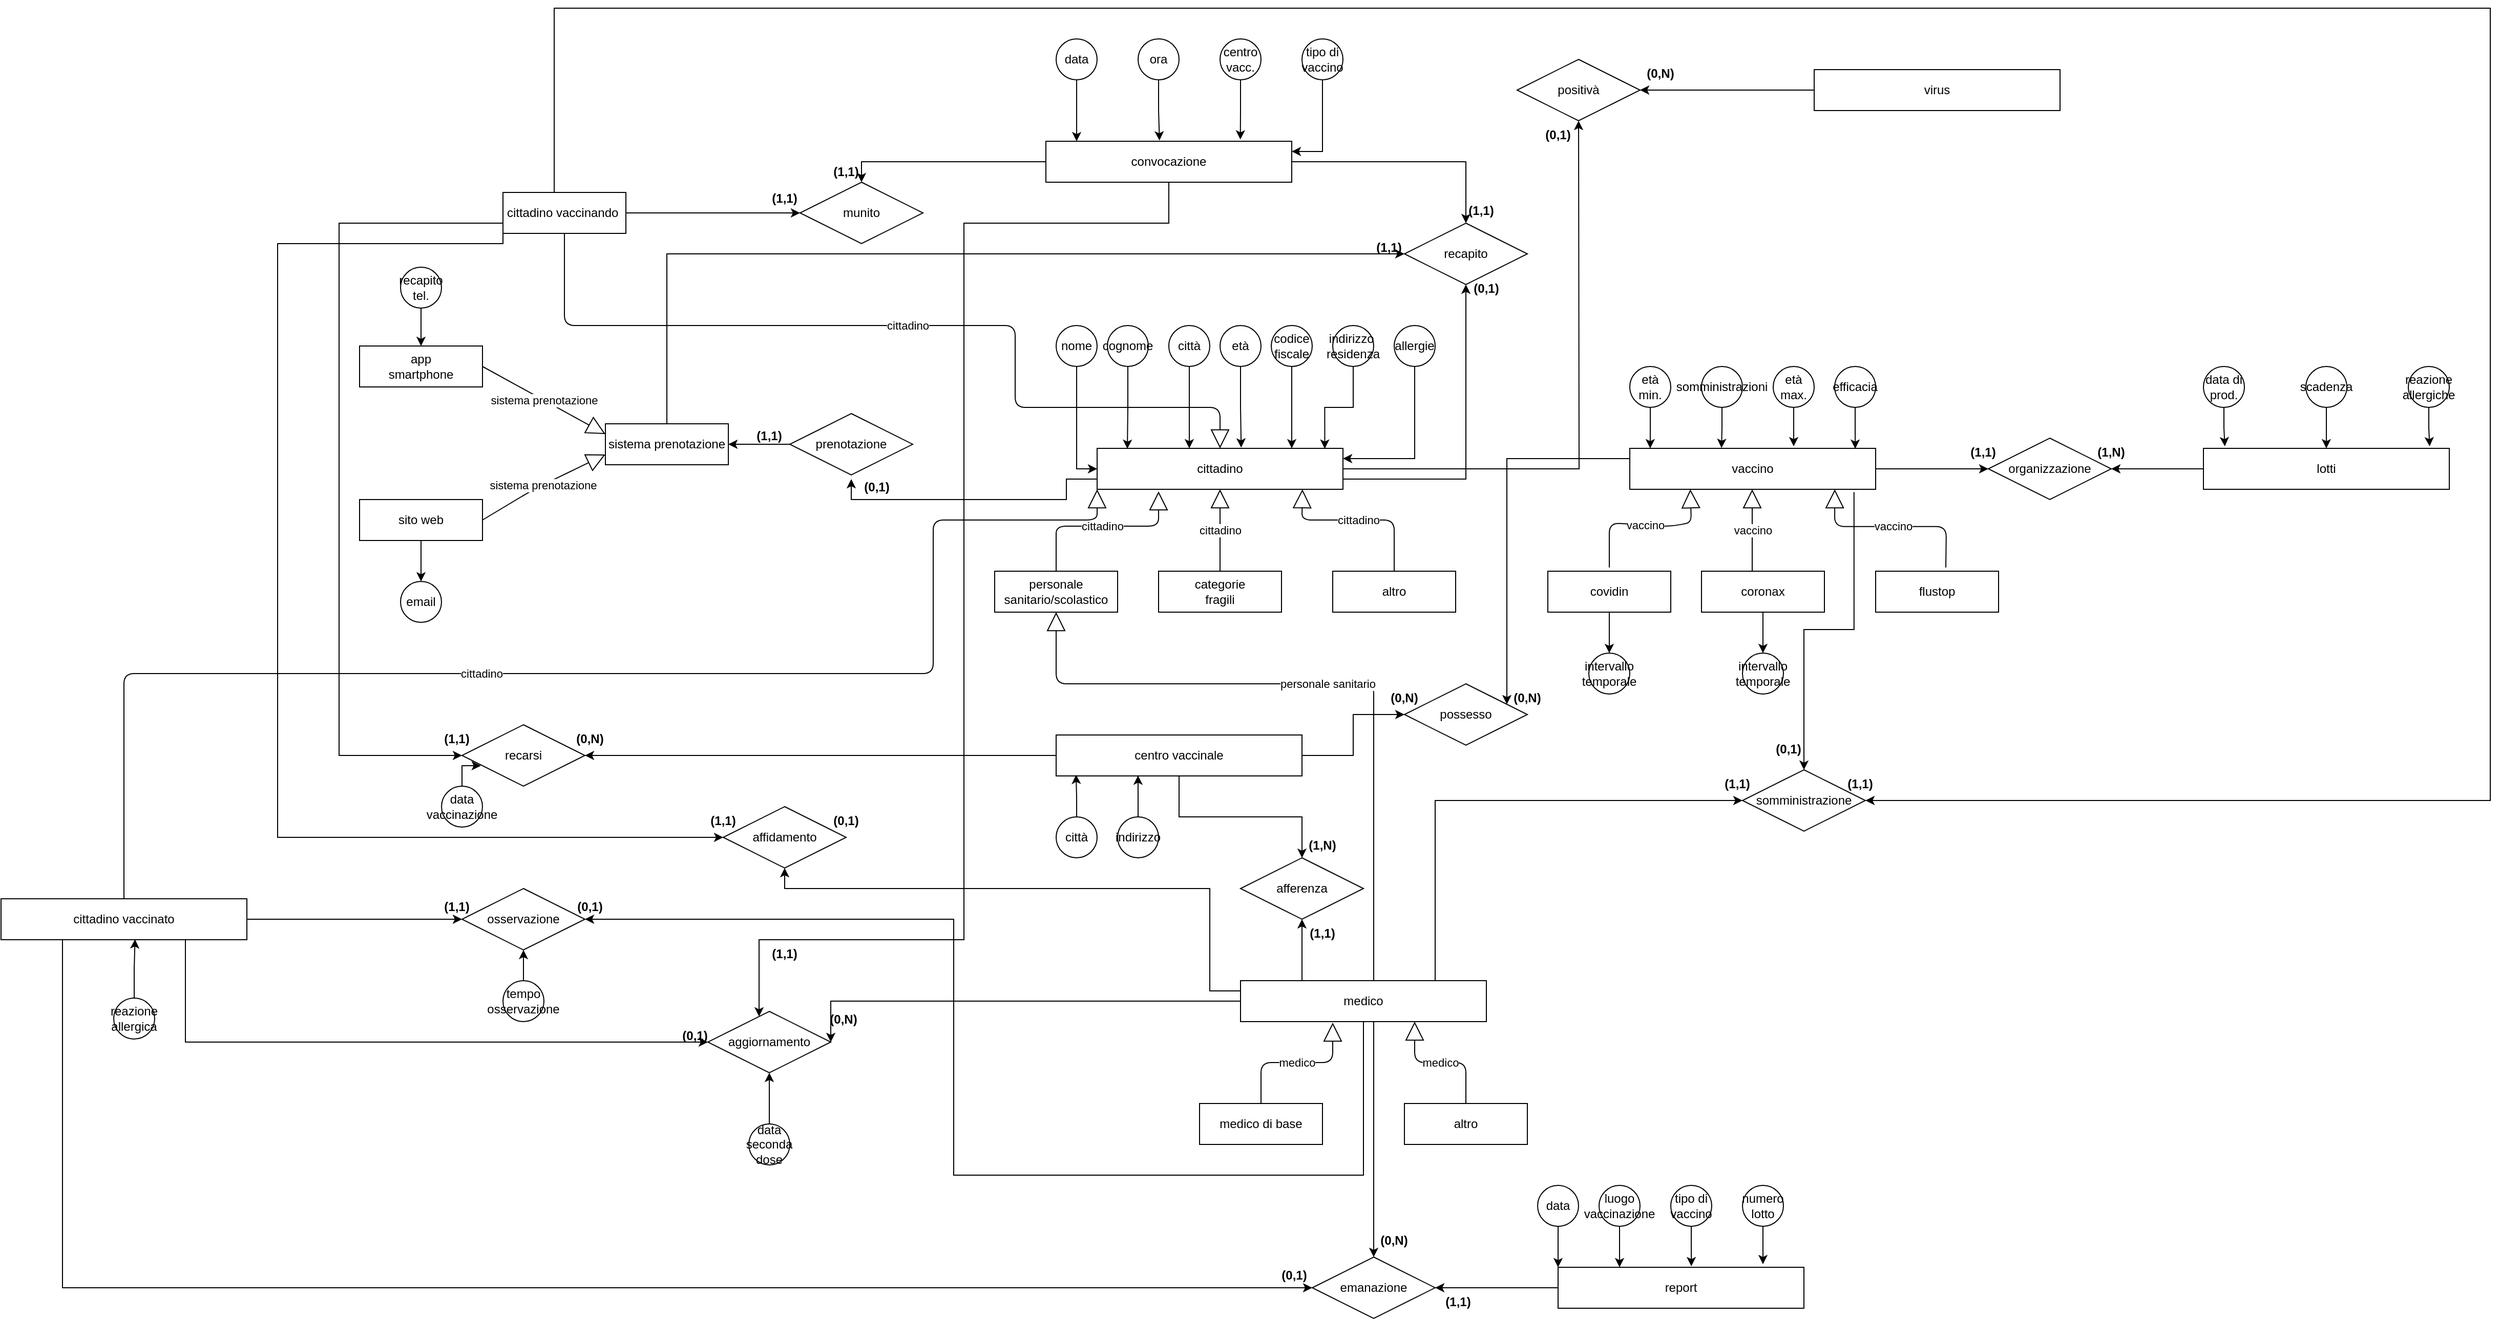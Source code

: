 <mxfile version="14.6.13" type="device"><diagram id="R2lEEEUBdFMjLlhIrx00" name="Page-1"><mxGraphModel dx="3108" dy="1747" grid="1" gridSize="10" guides="1" tooltips="1" connect="1" arrows="1" fold="1" page="1" pageScale="1" pageWidth="850" pageHeight="1100" math="0" shadow="0" extFonts="Permanent Marker^https://fonts.googleapis.com/css?family=Permanent+Marker"><root><mxCell id="0"/><mxCell id="1" parent="0"/><mxCell id="M7mJ-Y6xl4wx2wZonbCR-170" style="edgeStyle=orthogonalEdgeStyle;rounded=0;orthogonalLoop=1;jettySize=auto;html=1;align=center;" parent="1" source="M7mJ-Y6xl4wx2wZonbCR-2" edge="1"><mxGeometry relative="1" as="geometry"><mxPoint x="-80" y="150" as="targetPoint"/><Array as="points"><mxPoint x="130" y="150"/><mxPoint x="130" y="170"/><mxPoint x="-80" y="170"/></Array></mxGeometry></mxCell><mxCell id="bSPuXpcvFD6FATroiEFk-9" style="edgeStyle=orthogonalEdgeStyle;rounded=0;orthogonalLoop=1;jettySize=auto;html=1;exitX=1;exitY=0.5;exitDx=0;exitDy=0;" parent="1" source="M7mJ-Y6xl4wx2wZonbCR-2" edge="1"><mxGeometry relative="1" as="geometry"><mxPoint x="630" y="-200" as="targetPoint"/></mxGeometry></mxCell><mxCell id="M7mJ-Y6xl4wx2wZonbCR-2" value="cittadino" style="whiteSpace=wrap;html=1;align=center;" parent="1" vertex="1"><mxGeometry x="160" y="120" width="240" height="40" as="geometry"/></mxCell><mxCell id="M7mJ-Y6xl4wx2wZonbCR-158" style="edgeStyle=orthogonalEdgeStyle;rounded=0;orthogonalLoop=1;jettySize=auto;html=1;entryX=0.586;entryY=-0.019;entryDx=0;entryDy=0;entryPerimeter=0;align=center;" parent="1" source="M7mJ-Y6xl4wx2wZonbCR-3" target="M7mJ-Y6xl4wx2wZonbCR-2" edge="1"><mxGeometry relative="1" as="geometry"/></mxCell><mxCell id="M7mJ-Y6xl4wx2wZonbCR-3" value="età" style="ellipse;whiteSpace=wrap;html=1;align=center;" parent="1" vertex="1"><mxGeometry x="280" width="40" height="40" as="geometry"/></mxCell><mxCell id="M7mJ-Y6xl4wx2wZonbCR-159" style="edgeStyle=orthogonalEdgeStyle;rounded=0;orthogonalLoop=1;jettySize=auto;html=1;entryX=0.375;entryY=0;entryDx=0;entryDy=0;entryPerimeter=0;align=center;" parent="1" source="M7mJ-Y6xl4wx2wZonbCR-4" target="M7mJ-Y6xl4wx2wZonbCR-2" edge="1"><mxGeometry relative="1" as="geometry"/></mxCell><mxCell id="M7mJ-Y6xl4wx2wZonbCR-4" value="città" style="ellipse;whiteSpace=wrap;html=1;align=center;" parent="1" vertex="1"><mxGeometry x="230" width="40" height="40" as="geometry"/></mxCell><mxCell id="M7mJ-Y6xl4wx2wZonbCR-10" style="edgeStyle=orthogonalEdgeStyle;rounded=0;orthogonalLoop=1;jettySize=auto;html=1;entryX=0;entryY=0.5;entryDx=0;entryDy=0;" parent="1" source="M7mJ-Y6xl4wx2wZonbCR-5" target="M7mJ-Y6xl4wx2wZonbCR-2" edge="1"><mxGeometry relative="1" as="geometry"/></mxCell><mxCell id="M7mJ-Y6xl4wx2wZonbCR-5" value="nome" style="ellipse;whiteSpace=wrap;html=1;align=center;" parent="1" vertex="1"><mxGeometry x="120" width="40" height="40" as="geometry"/></mxCell><mxCell id="M7mJ-Y6xl4wx2wZonbCR-18" style="edgeStyle=orthogonalEdgeStyle;rounded=0;orthogonalLoop=1;jettySize=auto;html=1;entryX=0.123;entryY=0.01;entryDx=0;entryDy=0;entryPerimeter=0;" parent="1" source="M7mJ-Y6xl4wx2wZonbCR-6" target="M7mJ-Y6xl4wx2wZonbCR-2" edge="1"><mxGeometry relative="1" as="geometry"/></mxCell><mxCell id="M7mJ-Y6xl4wx2wZonbCR-6" value="cognome" style="ellipse;whiteSpace=wrap;html=1;align=center;" parent="1" vertex="1"><mxGeometry x="170" width="40" height="40" as="geometry"/></mxCell><mxCell id="M7mJ-Y6xl4wx2wZonbCR-15" style="edgeStyle=orthogonalEdgeStyle;rounded=0;orthogonalLoop=1;jettySize=auto;html=1;" parent="1" source="M7mJ-Y6xl4wx2wZonbCR-8" edge="1"><mxGeometry relative="1" as="geometry"><mxPoint x="350" y="120" as="targetPoint"/></mxGeometry></mxCell><mxCell id="M7mJ-Y6xl4wx2wZonbCR-8" value="codice fiscale" style="ellipse;whiteSpace=wrap;html=1;align=center;" parent="1" vertex="1"><mxGeometry x="330" width="40" height="40" as="geometry"/></mxCell><mxCell id="M7mJ-Y6xl4wx2wZonbCR-157" style="edgeStyle=orthogonalEdgeStyle;rounded=0;orthogonalLoop=1;jettySize=auto;html=1;entryX=0.926;entryY=0.009;entryDx=0;entryDy=0;entryPerimeter=0;align=center;" parent="1" source="M7mJ-Y6xl4wx2wZonbCR-9" target="M7mJ-Y6xl4wx2wZonbCR-2" edge="1"><mxGeometry relative="1" as="geometry"/></mxCell><mxCell id="M7mJ-Y6xl4wx2wZonbCR-9" value="indirizzo&amp;nbsp;&lt;br&gt;residenza" style="ellipse;whiteSpace=wrap;html=1;align=center;" parent="1" vertex="1"><mxGeometry x="390" width="40" height="40" as="geometry"/></mxCell><mxCell id="M7mJ-Y6xl4wx2wZonbCR-19" value="cittadino" style="endArrow=block;endSize=16;endFill=0;html=1;exitX=0.5;exitY=1;exitDx=0;exitDy=0;entryX=0.5;entryY=1;entryDx=0;entryDy=0;" parent="1" target="M7mJ-Y6xl4wx2wZonbCR-2" edge="1"><mxGeometry width="160" relative="1" as="geometry"><mxPoint x="280" y="240" as="sourcePoint"/><mxPoint x="280" y="170" as="targetPoint"/></mxGeometry></mxCell><mxCell id="M7mJ-Y6xl4wx2wZonbCR-22" value="categorie&lt;br&gt;fragili" style="whiteSpace=wrap;html=1;align=center;" parent="1" vertex="1"><mxGeometry x="220" y="240" width="120" height="40" as="geometry"/></mxCell><mxCell id="M7mJ-Y6xl4wx2wZonbCR-23" value="personale sanitario/scolastico" style="whiteSpace=wrap;html=1;align=center;" parent="1" vertex="1"><mxGeometry x="60" y="240" width="120" height="40" as="geometry"/></mxCell><mxCell id="M7mJ-Y6xl4wx2wZonbCR-28" value="cittadino" style="endArrow=block;endSize=16;endFill=0;html=1;align=center;exitX=0.5;exitY=0;exitDx=0;exitDy=0;" parent="1" source="M7mJ-Y6xl4wx2wZonbCR-23" edge="1"><mxGeometry width="160" relative="1" as="geometry"><mxPoint x="140" y="240" as="sourcePoint"/><mxPoint x="220" y="162" as="targetPoint"/><Array as="points"><mxPoint x="120" y="220"/><mxPoint x="120" y="196"/><mxPoint x="220" y="196"/></Array></mxGeometry></mxCell><mxCell id="M7mJ-Y6xl4wx2wZonbCR-39" style="edgeStyle=orthogonalEdgeStyle;rounded=0;orthogonalLoop=1;jettySize=auto;html=1;entryX=0;entryY=0.5;entryDx=0;entryDy=0;align=center;" parent="1" source="M7mJ-Y6xl4wx2wZonbCR-30" target="M7mJ-Y6xl4wx2wZonbCR-37" edge="1"><mxGeometry relative="1" as="geometry"/></mxCell><mxCell id="M7mJ-Y6xl4wx2wZonbCR-30" value="vaccino" style="whiteSpace=wrap;html=1;align=center;" parent="1" vertex="1"><mxGeometry x="680" y="120" width="240" height="40" as="geometry"/></mxCell><mxCell id="M7mJ-Y6xl4wx2wZonbCR-34" style="edgeStyle=orthogonalEdgeStyle;rounded=0;orthogonalLoop=1;jettySize=auto;html=1;entryX=0.083;entryY=0;entryDx=0;entryDy=0;entryPerimeter=0;align=center;" parent="1" source="M7mJ-Y6xl4wx2wZonbCR-31" target="M7mJ-Y6xl4wx2wZonbCR-30" edge="1"><mxGeometry relative="1" as="geometry"/></mxCell><mxCell id="M7mJ-Y6xl4wx2wZonbCR-31" value="età min." style="ellipse;whiteSpace=wrap;html=1;align=center;" parent="1" vertex="1"><mxGeometry x="680" y="40" width="40" height="40" as="geometry"/></mxCell><mxCell id="M7mJ-Y6xl4wx2wZonbCR-36" style="edgeStyle=orthogonalEdgeStyle;rounded=0;orthogonalLoop=1;jettySize=auto;html=1;entryX=0.917;entryY=0.01;entryDx=0;entryDy=0;entryPerimeter=0;align=center;" parent="1" source="M7mJ-Y6xl4wx2wZonbCR-32" target="M7mJ-Y6xl4wx2wZonbCR-30" edge="1"><mxGeometry relative="1" as="geometry"/></mxCell><mxCell id="M7mJ-Y6xl4wx2wZonbCR-32" value="efficacia" style="ellipse;whiteSpace=wrap;html=1;align=center;" parent="1" vertex="1"><mxGeometry x="880" y="40" width="40" height="40" as="geometry"/></mxCell><mxCell id="M7mJ-Y6xl4wx2wZonbCR-35" style="edgeStyle=orthogonalEdgeStyle;rounded=0;orthogonalLoop=1;jettySize=auto;html=1;align=center;" parent="1" source="M7mJ-Y6xl4wx2wZonbCR-33" edge="1"><mxGeometry relative="1" as="geometry"><mxPoint x="840" y="118" as="targetPoint"/></mxGeometry></mxCell><mxCell id="M7mJ-Y6xl4wx2wZonbCR-33" value="età max." style="ellipse;whiteSpace=wrap;html=1;align=center;" parent="1" vertex="1"><mxGeometry x="820" y="40" width="40" height="40" as="geometry"/></mxCell><mxCell id="M7mJ-Y6xl4wx2wZonbCR-40" style="edgeStyle=orthogonalEdgeStyle;rounded=0;orthogonalLoop=1;jettySize=auto;html=1;align=center;exitX=0;exitY=0.5;exitDx=0;exitDy=0;" parent="1" source="M7mJ-Y6xl4wx2wZonbCR-38" target="M7mJ-Y6xl4wx2wZonbCR-37" edge="1"><mxGeometry relative="1" as="geometry"/></mxCell><mxCell id="M7mJ-Y6xl4wx2wZonbCR-37" value="organizzazione" style="shape=rhombus;perimeter=rhombusPerimeter;whiteSpace=wrap;html=1;align=center;" parent="1" vertex="1"><mxGeometry x="1030" y="110" width="120" height="60" as="geometry"/></mxCell><mxCell id="M7mJ-Y6xl4wx2wZonbCR-38" value="lotti" style="whiteSpace=wrap;html=1;align=center;" parent="1" vertex="1"><mxGeometry x="1240" y="120" width="240" height="40" as="geometry"/></mxCell><mxCell id="M7mJ-Y6xl4wx2wZonbCR-47" style="edgeStyle=orthogonalEdgeStyle;rounded=0;orthogonalLoop=1;jettySize=auto;html=1;entryX=0.92;entryY=-0.05;entryDx=0;entryDy=0;entryPerimeter=0;align=center;" parent="1" source="M7mJ-Y6xl4wx2wZonbCR-42" target="M7mJ-Y6xl4wx2wZonbCR-38" edge="1"><mxGeometry relative="1" as="geometry"/></mxCell><mxCell id="M7mJ-Y6xl4wx2wZonbCR-42" value="reazione&lt;br&gt;allergiche" style="ellipse;whiteSpace=wrap;html=1;align=center;" parent="1" vertex="1"><mxGeometry x="1440" y="40" width="40" height="40" as="geometry"/></mxCell><mxCell id="M7mJ-Y6xl4wx2wZonbCR-46" style="edgeStyle=orthogonalEdgeStyle;rounded=0;orthogonalLoop=1;jettySize=auto;html=1;entryX=0.5;entryY=0;entryDx=0;entryDy=0;align=center;" parent="1" source="M7mJ-Y6xl4wx2wZonbCR-43" target="M7mJ-Y6xl4wx2wZonbCR-38" edge="1"><mxGeometry relative="1" as="geometry"/></mxCell><mxCell id="M7mJ-Y6xl4wx2wZonbCR-43" value="scadenza" style="ellipse;whiteSpace=wrap;html=1;align=center;" parent="1" vertex="1"><mxGeometry x="1340" y="40" width="40" height="40" as="geometry"/></mxCell><mxCell id="M7mJ-Y6xl4wx2wZonbCR-45" style="edgeStyle=orthogonalEdgeStyle;rounded=0;orthogonalLoop=1;jettySize=auto;html=1;entryX=0.087;entryY=-0.05;entryDx=0;entryDy=0;entryPerimeter=0;align=center;" parent="1" source="M7mJ-Y6xl4wx2wZonbCR-44" target="M7mJ-Y6xl4wx2wZonbCR-38" edge="1"><mxGeometry relative="1" as="geometry"/></mxCell><mxCell id="M7mJ-Y6xl4wx2wZonbCR-44" value="data di prod." style="ellipse;whiteSpace=wrap;html=1;align=center;" parent="1" vertex="1"><mxGeometry x="1240" y="40" width="40" height="40" as="geometry"/></mxCell><mxCell id="M7mJ-Y6xl4wx2wZonbCR-48" value="(1,1)" style="text;align=center;fontStyle=1;verticalAlign=middle;spacingLeft=3;spacingRight=3;strokeColor=none;rotatable=0;points=[[0,0.5],[1,0.5]];portConstraint=eastwest;" parent="1" vertex="1"><mxGeometry x="1010" y="110" width="30" height="26" as="geometry"/></mxCell><mxCell id="M7mJ-Y6xl4wx2wZonbCR-50" style="edgeStyle=orthogonalEdgeStyle;rounded=0;orthogonalLoop=1;jettySize=auto;html=1;entryX=0.373;entryY=-0.01;entryDx=0;entryDy=0;entryPerimeter=0;align=center;" parent="1" source="M7mJ-Y6xl4wx2wZonbCR-49" target="M7mJ-Y6xl4wx2wZonbCR-30" edge="1"><mxGeometry relative="1" as="geometry"/></mxCell><mxCell id="M7mJ-Y6xl4wx2wZonbCR-49" value="somministrazioni" style="ellipse;whiteSpace=wrap;html=1;align=center;" parent="1" vertex="1"><mxGeometry x="750" y="40" width="40" height="40" as="geometry"/></mxCell><object label="vaccino" id="M7mJ-Y6xl4wx2wZonbCR-52"><mxCell style="endArrow=block;endSize=16;endFill=0;html=1;align=center;exitX=0.163;exitY=1.09;exitDx=0;exitDy=0;exitPerimeter=0;strokeColor=#000000;fillColor=#000000;" parent="1" edge="1"><mxGeometry width="160" relative="1" as="geometry"><mxPoint x="660" y="236.4" as="sourcePoint"/><mxPoint x="739.12" y="160.0" as="targetPoint"/><Array as="points"><mxPoint x="660" y="192.8"/><mxPoint x="720" y="196.4"/><mxPoint x="740" y="192.4"/></Array></mxGeometry></mxCell></object><mxCell id="M7mJ-Y6xl4wx2wZonbCR-53" value="vaccino" style="endArrow=block;endSize=16;endFill=0;html=1;exitX=0.5;exitY=1;exitDx=0;exitDy=0;" parent="1" edge="1"><mxGeometry width="160" relative="1" as="geometry"><mxPoint x="799.5" y="240" as="sourcePoint"/><mxPoint x="799.5" y="160" as="targetPoint"/></mxGeometry></mxCell><mxCell id="M7mJ-Y6xl4wx2wZonbCR-54" value="vaccino" style="endArrow=block;endSize=16;endFill=0;html=1;exitX=0.713;exitY=1.09;exitDx=0;exitDy=0;exitPerimeter=0;" parent="1" edge="1"><mxGeometry width="160" relative="1" as="geometry"><mxPoint x="988.5" y="236.4" as="sourcePoint"/><mxPoint x="880.12" y="160.0" as="targetPoint"/><Array as="points"><mxPoint x="989" y="196.4"/><mxPoint x="880" y="196.4"/></Array></mxGeometry></mxCell><mxCell id="M7mJ-Y6xl4wx2wZonbCR-57" value="flustop" style="whiteSpace=wrap;html=1;align=center;" parent="1" vertex="1"><mxGeometry x="920" y="240" width="120" height="40" as="geometry"/></mxCell><mxCell id="M7mJ-Y6xl4wx2wZonbCR-61" style="edgeStyle=orthogonalEdgeStyle;rounded=0;orthogonalLoop=1;jettySize=auto;html=1;align=center;" parent="1" source="M7mJ-Y6xl4wx2wZonbCR-58" edge="1"><mxGeometry relative="1" as="geometry"><mxPoint x="810" y="320" as="targetPoint"/></mxGeometry></mxCell><mxCell id="M7mJ-Y6xl4wx2wZonbCR-58" value="coronax" style="whiteSpace=wrap;html=1;align=center;" parent="1" vertex="1"><mxGeometry x="750" y="240" width="120" height="40" as="geometry"/></mxCell><mxCell id="M7mJ-Y6xl4wx2wZonbCR-60" style="edgeStyle=orthogonalEdgeStyle;rounded=0;orthogonalLoop=1;jettySize=auto;html=1;align=center;" parent="1" source="M7mJ-Y6xl4wx2wZonbCR-59" edge="1"><mxGeometry relative="1" as="geometry"><mxPoint x="660" y="320" as="targetPoint"/></mxGeometry></mxCell><mxCell id="M7mJ-Y6xl4wx2wZonbCR-59" value="covidin" style="whiteSpace=wrap;html=1;align=center;" parent="1" vertex="1"><mxGeometry x="600" y="240" width="120" height="40" as="geometry"/></mxCell><mxCell id="M7mJ-Y6xl4wx2wZonbCR-63" value="intervallo temporale&lt;br&gt;" style="ellipse;whiteSpace=wrap;html=1;align=center;" parent="1" vertex="1"><mxGeometry x="640" y="320" width="40" height="40" as="geometry"/></mxCell><mxCell id="M7mJ-Y6xl4wx2wZonbCR-64" value="intervallo&lt;br&gt;temporale" style="ellipse;whiteSpace=wrap;html=1;align=center;" parent="1" vertex="1"><mxGeometry x="790" y="320" width="40" height="40" as="geometry"/></mxCell><mxCell id="M7mJ-Y6xl4wx2wZonbCR-100" style="edgeStyle=orthogonalEdgeStyle;rounded=0;orthogonalLoop=1;jettySize=auto;html=1;entryX=0.5;entryY=0;entryDx=0;entryDy=0;align=center;" parent="1" source="M7mJ-Y6xl4wx2wZonbCR-95" target="M7mJ-Y6xl4wx2wZonbCR-97" edge="1"><mxGeometry relative="1" as="geometry"/></mxCell><mxCell id="M7mJ-Y6xl4wx2wZonbCR-106" style="edgeStyle=orthogonalEdgeStyle;rounded=0;orthogonalLoop=1;jettySize=auto;html=1;entryX=0;entryY=0.5;entryDx=0;entryDy=0;align=center;" parent="1" source="M7mJ-Y6xl4wx2wZonbCR-95" target="M7mJ-Y6xl4wx2wZonbCR-105" edge="1"><mxGeometry relative="1" as="geometry"/></mxCell><mxCell id="M7mJ-Y6xl4wx2wZonbCR-148" style="edgeStyle=orthogonalEdgeStyle;rounded=0;orthogonalLoop=1;jettySize=auto;html=1;entryX=1;entryY=0.5;entryDx=0;entryDy=0;align=center;" parent="1" source="M7mJ-Y6xl4wx2wZonbCR-95" target="M7mJ-Y6xl4wx2wZonbCR-147" edge="1"><mxGeometry relative="1" as="geometry"/></mxCell><mxCell id="M7mJ-Y6xl4wx2wZonbCR-95" value="centro vaccinale" style="whiteSpace=wrap;html=1;align=center;" parent="1" vertex="1"><mxGeometry x="120" y="400" width="240" height="40" as="geometry"/></mxCell><mxCell id="M7mJ-Y6xl4wx2wZonbCR-97" value="afferenza" style="shape=rhombus;perimeter=rhombusPerimeter;whiteSpace=wrap;html=1;align=center;" parent="1" vertex="1"><mxGeometry x="300" y="520" width="120" height="60" as="geometry"/></mxCell><mxCell id="M7mJ-Y6xl4wx2wZonbCR-104" style="edgeStyle=orthogonalEdgeStyle;rounded=0;orthogonalLoop=1;jettySize=auto;html=1;entryX=0.5;entryY=1;entryDx=0;entryDy=0;align=center;" parent="1" source="M7mJ-Y6xl4wx2wZonbCR-102" target="M7mJ-Y6xl4wx2wZonbCR-97" edge="1"><mxGeometry relative="1" as="geometry"><Array as="points"><mxPoint x="360" y="630"/><mxPoint x="360" y="630"/></Array></mxGeometry></mxCell><mxCell id="M7mJ-Y6xl4wx2wZonbCR-190" style="edgeStyle=orthogonalEdgeStyle;rounded=0;orthogonalLoop=1;jettySize=auto;html=1;entryX=0;entryY=0.5;entryDx=0;entryDy=0;align=center;" parent="1" source="M7mJ-Y6xl4wx2wZonbCR-102" target="M7mJ-Y6xl4wx2wZonbCR-189" edge="1"><mxGeometry relative="1" as="geometry"><Array as="points"><mxPoint x="490" y="464"/></Array></mxGeometry></mxCell><mxCell id="M7mJ-Y6xl4wx2wZonbCR-198" style="edgeStyle=orthogonalEdgeStyle;rounded=0;orthogonalLoop=1;jettySize=auto;html=1;entryX=1;entryY=0.5;entryDx=0;entryDy=0;align=center;" parent="1" source="M7mJ-Y6xl4wx2wZonbCR-102" target="M7mJ-Y6xl4wx2wZonbCR-192" edge="1"><mxGeometry relative="1" as="geometry"><Array as="points"><mxPoint x="420" y="830"/><mxPoint x="20" y="830"/><mxPoint x="20" y="580"/></Array></mxGeometry></mxCell><mxCell id="M7mJ-Y6xl4wx2wZonbCR-200" style="edgeStyle=orthogonalEdgeStyle;rounded=0;orthogonalLoop=1;jettySize=auto;html=1;entryX=1;entryY=0.5;entryDx=0;entryDy=0;align=center;" parent="1" source="M7mJ-Y6xl4wx2wZonbCR-102" target="M7mJ-Y6xl4wx2wZonbCR-194" edge="1"><mxGeometry relative="1" as="geometry"><Array as="points"><mxPoint x="70" y="660"/><mxPoint x="70" y="660"/></Array></mxGeometry></mxCell><mxCell id="M7mJ-Y6xl4wx2wZonbCR-208" style="edgeStyle=orthogonalEdgeStyle;rounded=0;orthogonalLoop=1;jettySize=auto;html=1;entryX=0.5;entryY=0;entryDx=0;entryDy=0;align=center;" parent="1" source="M7mJ-Y6xl4wx2wZonbCR-102" target="M7mJ-Y6xl4wx2wZonbCR-195" edge="1"><mxGeometry relative="1" as="geometry"><Array as="points"><mxPoint x="430" y="900"/></Array></mxGeometry></mxCell><mxCell id="nNRtTqkSwt77qWnMhOGQ-52" style="edgeStyle=orthogonalEdgeStyle;rounded=0;orthogonalLoop=1;jettySize=auto;html=1;exitX=0;exitY=0.25;exitDx=0;exitDy=0;" parent="1" source="M7mJ-Y6xl4wx2wZonbCR-102" target="nNRtTqkSwt77qWnMhOGQ-51" edge="1"><mxGeometry relative="1" as="geometry"><Array as="points"><mxPoint x="270" y="650"/><mxPoint x="270" y="550"/><mxPoint x="-145" y="550"/></Array></mxGeometry></mxCell><mxCell id="M7mJ-Y6xl4wx2wZonbCR-102" value="medico" style="whiteSpace=wrap;html=1;align=center;" parent="1" vertex="1"><mxGeometry x="300" y="640" width="240" height="40" as="geometry"/></mxCell><mxCell id="M7mJ-Y6xl4wx2wZonbCR-107" style="edgeStyle=orthogonalEdgeStyle;rounded=0;orthogonalLoop=1;jettySize=auto;html=1;align=center;exitX=0;exitY=0.25;exitDx=0;exitDy=0;" parent="1" source="M7mJ-Y6xl4wx2wZonbCR-30" target="M7mJ-Y6xl4wx2wZonbCR-105" edge="1"><mxGeometry relative="1" as="geometry"><mxPoint x="608.8" y="130" as="sourcePoint"/><Array as="points"><mxPoint x="560" y="130"/></Array></mxGeometry></mxCell><mxCell id="M7mJ-Y6xl4wx2wZonbCR-105" value="possesso" style="shape=rhombus;perimeter=rhombusPerimeter;whiteSpace=wrap;html=1;align=center;" parent="1" vertex="1"><mxGeometry x="460" y="350" width="120" height="60" as="geometry"/></mxCell><mxCell id="M7mJ-Y6xl4wx2wZonbCR-110" value="(1,1)" style="text;align=center;fontStyle=1;verticalAlign=middle;spacingLeft=3;spacingRight=3;strokeColor=none;rotatable=0;points=[[0,0.5],[1,0.5]];portConstraint=eastwest;" parent="1" vertex="1"><mxGeometry x="-490" y="390" width="50" height="26" as="geometry"/></mxCell><mxCell id="M7mJ-Y6xl4wx2wZonbCR-111" value="(0,N)" style="text;align=center;fontStyle=1;verticalAlign=middle;spacingLeft=3;spacingRight=3;strokeColor=none;rotatable=0;points=[[0,0.5],[1,0.5]];portConstraint=eastwest;" parent="1" vertex="1"><mxGeometry x="-360" y="390" width="50" height="26" as="geometry"/></mxCell><mxCell id="M7mJ-Y6xl4wx2wZonbCR-113" value="(0,N)" style="text;align=center;fontStyle=1;verticalAlign=middle;spacingLeft=3;spacingRight=3;strokeColor=none;rotatable=0;points=[[0,0.5],[1,0.5]];portConstraint=eastwest;" parent="1" vertex="1"><mxGeometry x="425" y="880" width="50" height="26" as="geometry"/></mxCell><mxCell id="M7mJ-Y6xl4wx2wZonbCR-114" value="(0,N)" style="text;align=center;fontStyle=1;verticalAlign=middle;spacingLeft=3;spacingRight=3;strokeColor=none;rotatable=0;points=[[0,0.5],[1,0.5]];portConstraint=eastwest;" parent="1" vertex="1"><mxGeometry x="560" y="350" width="40" height="26" as="geometry"/></mxCell><mxCell id="M7mJ-Y6xl4wx2wZonbCR-115" value="(0,N)" style="text;align=center;fontStyle=1;verticalAlign=middle;spacingLeft=3;spacingRight=3;strokeColor=none;rotatable=0;points=[[0,0.5],[1,0.5]];portConstraint=eastwest;" parent="1" vertex="1"><mxGeometry x="440" y="350" width="40" height="26" as="geometry"/></mxCell><mxCell id="M7mJ-Y6xl4wx2wZonbCR-116" value="(1,1)" style="text;align=center;fontStyle=1;verticalAlign=middle;spacingLeft=3;spacingRight=3;strokeColor=none;rotatable=0;points=[[0,0.5],[1,0.5]];portConstraint=eastwest;" parent="1" vertex="1"><mxGeometry x="360" y="580" width="40" height="26" as="geometry"/></mxCell><mxCell id="M7mJ-Y6xl4wx2wZonbCR-117" value="(1,N)" style="text;align=center;fontStyle=1;verticalAlign=middle;spacingLeft=3;spacingRight=3;strokeColor=none;rotatable=0;points=[[0,0.5],[1,0.5]];portConstraint=eastwest;" parent="1" vertex="1"><mxGeometry x="360" y="494" width="40" height="26" as="geometry"/></mxCell><mxCell id="M7mJ-Y6xl4wx2wZonbCR-131" style="edgeStyle=orthogonalEdgeStyle;rounded=0;orthogonalLoop=1;jettySize=auto;html=1;entryX=0.5;entryY=0;entryDx=0;entryDy=0;align=center;" parent="1" source="M7mJ-Y6xl4wx2wZonbCR-121" target="M7mJ-Y6xl4wx2wZonbCR-129" edge="1"><mxGeometry relative="1" as="geometry"/></mxCell><mxCell id="M7mJ-Y6xl4wx2wZonbCR-121" value="sito web" style="whiteSpace=wrap;html=1;align=center;" parent="1" vertex="1"><mxGeometry x="-560" y="170" width="120" height="40" as="geometry"/></mxCell><mxCell id="M7mJ-Y6xl4wx2wZonbCR-122" value="app&lt;br&gt;smartphone" style="whiteSpace=wrap;html=1;align=center;" parent="1" vertex="1"><mxGeometry x="-560" y="20" width="120" height="40" as="geometry"/></mxCell><mxCell id="C1OjwDGi4JCY3vMo2hrc-6" style="edgeStyle=orthogonalEdgeStyle;rounded=0;orthogonalLoop=1;jettySize=auto;html=1;entryX=1;entryY=0.5;entryDx=0;entryDy=0;" edge="1" parent="1" source="M7mJ-Y6xl4wx2wZonbCR-123" target="C1OjwDGi4JCY3vMo2hrc-5"><mxGeometry relative="1" as="geometry"/></mxCell><mxCell id="M7mJ-Y6xl4wx2wZonbCR-123" value="prenotazione" style="shape=rhombus;perimeter=rhombusPerimeter;whiteSpace=wrap;html=1;align=center;" parent="1" vertex="1"><mxGeometry x="-140" y="86" width="120" height="60" as="geometry"/></mxCell><mxCell id="M7mJ-Y6xl4wx2wZonbCR-129" value="email" style="ellipse;whiteSpace=wrap;html=1;align=center;" parent="1" vertex="1"><mxGeometry x="-520" y="250" width="40" height="40" as="geometry"/></mxCell><mxCell id="C1OjwDGi4JCY3vMo2hrc-9" style="edgeStyle=orthogonalEdgeStyle;rounded=0;orthogonalLoop=1;jettySize=auto;html=1;entryX=0.5;entryY=0;entryDx=0;entryDy=0;" edge="1" parent="1" source="M7mJ-Y6xl4wx2wZonbCR-130" target="M7mJ-Y6xl4wx2wZonbCR-122"><mxGeometry relative="1" as="geometry"/></mxCell><mxCell id="M7mJ-Y6xl4wx2wZonbCR-130" value="recapito tel." style="ellipse;whiteSpace=wrap;html=1;align=center;" parent="1" vertex="1"><mxGeometry x="-520" y="-57" width="40" height="40" as="geometry"/></mxCell><mxCell id="M7mJ-Y6xl4wx2wZonbCR-144" style="edgeStyle=orthogonalEdgeStyle;rounded=0;orthogonalLoop=1;jettySize=auto;html=1;entryX=0;entryY=0.5;entryDx=0;entryDy=0;align=center;" parent="1" source="M7mJ-Y6xl4wx2wZonbCR-133" target="M7mJ-Y6xl4wx2wZonbCR-142" edge="1"><mxGeometry relative="1" as="geometry"/></mxCell><mxCell id="M7mJ-Y6xl4wx2wZonbCR-146" style="edgeStyle=orthogonalEdgeStyle;rounded=0;orthogonalLoop=1;jettySize=auto;html=1;align=center;entryX=0;entryY=0.5;entryDx=0;entryDy=0;" parent="1" source="M7mJ-Y6xl4wx2wZonbCR-133" target="M7mJ-Y6xl4wx2wZonbCR-147" edge="1"><mxGeometry relative="1" as="geometry"><mxPoint x="-550.0" y="420" as="targetPoint"/><Array as="points"><mxPoint x="-580" y="-100"/><mxPoint x="-580" y="420"/></Array></mxGeometry></mxCell><mxCell id="nNRtTqkSwt77qWnMhOGQ-53" style="edgeStyle=orthogonalEdgeStyle;rounded=0;orthogonalLoop=1;jettySize=auto;html=1;exitX=0;exitY=1;exitDx=0;exitDy=0;entryX=0;entryY=0.5;entryDx=0;entryDy=0;" parent="1" source="M7mJ-Y6xl4wx2wZonbCR-133" target="nNRtTqkSwt77qWnMhOGQ-51" edge="1"><mxGeometry relative="1" as="geometry"><Array as="points"><mxPoint x="-640" y="-80"/><mxPoint x="-640" y="500"/></Array></mxGeometry></mxCell><mxCell id="M7mJ-Y6xl4wx2wZonbCR-133" value="cittadino vaccinando&amp;nbsp;" style="whiteSpace=wrap;html=1;align=center;" parent="1" vertex="1"><mxGeometry x="-420" y="-130" width="120" height="40" as="geometry"/></mxCell><mxCell id="M7mJ-Y6xl4wx2wZonbCR-141" style="edgeStyle=orthogonalEdgeStyle;rounded=0;orthogonalLoop=1;jettySize=auto;html=1;entryX=0.5;entryY=0;entryDx=0;entryDy=0;align=center;" parent="1" source="M7mJ-Y6xl4wx2wZonbCR-136" target="M7mJ-Y6xl4wx2wZonbCR-137" edge="1"><mxGeometry relative="1" as="geometry"/></mxCell><mxCell id="M7mJ-Y6xl4wx2wZonbCR-143" style="edgeStyle=orthogonalEdgeStyle;rounded=0;orthogonalLoop=1;jettySize=auto;html=1;entryX=0.5;entryY=0;entryDx=0;entryDy=0;align=center;" parent="1" source="M7mJ-Y6xl4wx2wZonbCR-136" target="M7mJ-Y6xl4wx2wZonbCR-142" edge="1"><mxGeometry relative="1" as="geometry"/></mxCell><mxCell id="M7mJ-Y6xl4wx2wZonbCR-136" value="convocazione" style="whiteSpace=wrap;html=1;align=center;" parent="1" vertex="1"><mxGeometry x="110" y="-180" width="240" height="40" as="geometry"/></mxCell><mxCell id="M7mJ-Y6xl4wx2wZonbCR-145" style="edgeStyle=orthogonalEdgeStyle;rounded=0;orthogonalLoop=1;jettySize=auto;html=1;align=center;exitX=1;exitY=0.75;exitDx=0;exitDy=0;" parent="1" source="M7mJ-Y6xl4wx2wZonbCR-2" target="M7mJ-Y6xl4wx2wZonbCR-137" edge="1"><mxGeometry relative="1" as="geometry"><Array as="points"><mxPoint x="520" y="150"/></Array></mxGeometry></mxCell><mxCell id="C1OjwDGi4JCY3vMo2hrc-11" style="edgeStyle=orthogonalEdgeStyle;rounded=0;orthogonalLoop=1;jettySize=auto;html=1;exitX=0.5;exitY=0;exitDx=0;exitDy=0;" edge="1" parent="1" source="C1OjwDGi4JCY3vMo2hrc-5" target="M7mJ-Y6xl4wx2wZonbCR-137"><mxGeometry relative="1" as="geometry"><Array as="points"><mxPoint x="-260" y="-70"/></Array></mxGeometry></mxCell><mxCell id="M7mJ-Y6xl4wx2wZonbCR-137" value="recapito" style="shape=rhombus;perimeter=rhombusPerimeter;whiteSpace=wrap;html=1;align=center;" parent="1" vertex="1"><mxGeometry x="460" y="-100" width="120" height="60" as="geometry"/></mxCell><mxCell id="M7mJ-Y6xl4wx2wZonbCR-142" value="munito" style="shape=rhombus;perimeter=rhombusPerimeter;whiteSpace=wrap;html=1;align=center;" parent="1" vertex="1"><mxGeometry x="-130" y="-140" width="120" height="60" as="geometry"/></mxCell><mxCell id="M7mJ-Y6xl4wx2wZonbCR-147" value="recarsi" style="shape=rhombus;perimeter=rhombusPerimeter;whiteSpace=wrap;html=1;align=center;" parent="1" vertex="1"><mxGeometry x="-460" y="390" width="120" height="60" as="geometry"/></mxCell><mxCell id="M7mJ-Y6xl4wx2wZonbCR-206" style="edgeStyle=orthogonalEdgeStyle;rounded=0;orthogonalLoop=1;jettySize=auto;html=1;entryX=0.791;entryY=-0.043;entryDx=0;entryDy=0;entryPerimeter=0;align=center;" parent="1" source="M7mJ-Y6xl4wx2wZonbCR-149" target="M7mJ-Y6xl4wx2wZonbCR-136" edge="1"><mxGeometry relative="1" as="geometry"/></mxCell><mxCell id="M7mJ-Y6xl4wx2wZonbCR-149" value="centro&lt;br&gt;vacc." style="ellipse;whiteSpace=wrap;html=1;align=center;" parent="1" vertex="1"><mxGeometry x="280" y="-280" width="40" height="40" as="geometry"/></mxCell><mxCell id="M7mJ-Y6xl4wx2wZonbCR-154" style="edgeStyle=orthogonalEdgeStyle;rounded=0;orthogonalLoop=1;jettySize=auto;html=1;align=center;entryX=0.462;entryY=-0.019;entryDx=0;entryDy=0;entryPerimeter=0;" parent="1" source="M7mJ-Y6xl4wx2wZonbCR-150" target="M7mJ-Y6xl4wx2wZonbCR-136" edge="1"><mxGeometry relative="1" as="geometry"><mxPoint x="220" y="-190" as="targetPoint"/></mxGeometry></mxCell><mxCell id="M7mJ-Y6xl4wx2wZonbCR-150" value="ora" style="ellipse;whiteSpace=wrap;html=1;align=center;" parent="1" vertex="1"><mxGeometry x="200" y="-280" width="40" height="40" as="geometry"/></mxCell><mxCell id="M7mJ-Y6xl4wx2wZonbCR-205" style="edgeStyle=orthogonalEdgeStyle;rounded=0;orthogonalLoop=1;jettySize=auto;html=1;entryX=0.125;entryY=0;entryDx=0;entryDy=0;entryPerimeter=0;align=center;" parent="1" source="M7mJ-Y6xl4wx2wZonbCR-151" target="M7mJ-Y6xl4wx2wZonbCR-136" edge="1"><mxGeometry relative="1" as="geometry"/></mxCell><mxCell id="M7mJ-Y6xl4wx2wZonbCR-151" value="data" style="ellipse;whiteSpace=wrap;html=1;align=center;" parent="1" vertex="1"><mxGeometry x="120" y="-280" width="40" height="40" as="geometry"/></mxCell><mxCell id="M7mJ-Y6xl4wx2wZonbCR-204" style="edgeStyle=orthogonalEdgeStyle;rounded=0;orthogonalLoop=1;jettySize=auto;html=1;entryX=1;entryY=0.25;entryDx=0;entryDy=0;align=center;" parent="1" source="M7mJ-Y6xl4wx2wZonbCR-152" target="M7mJ-Y6xl4wx2wZonbCR-136" edge="1"><mxGeometry relative="1" as="geometry"><Array as="points"><mxPoint x="380" y="-170"/></Array></mxGeometry></mxCell><mxCell id="M7mJ-Y6xl4wx2wZonbCR-152" value="tipo di vaccino" style="ellipse;whiteSpace=wrap;html=1;align=center;" parent="1" vertex="1"><mxGeometry x="360" y="-280" width="40" height="40" as="geometry"/></mxCell><mxCell id="M7mJ-Y6xl4wx2wZonbCR-161" value="medico" style="endArrow=block;endSize=16;endFill=0;html=1;align=center;" parent="1" edge="1"><mxGeometry width="160" relative="1" as="geometry"><mxPoint x="320" y="760" as="sourcePoint"/><mxPoint x="390" y="681" as="targetPoint"/><Array as="points"><mxPoint x="320" y="760"/><mxPoint x="320" y="720"/><mxPoint x="390" y="720"/></Array></mxGeometry></mxCell><mxCell id="M7mJ-Y6xl4wx2wZonbCR-165" value="medico" style="endArrow=block;endSize=16;endFill=0;html=1;align=center;exitX=0.596;exitY=1.031;exitDx=0;exitDy=0;exitPerimeter=0;" parent="1" edge="1"><mxGeometry width="160" relative="1" as="geometry"><mxPoint x="520" y="760" as="sourcePoint"/><mxPoint x="470" y="680" as="targetPoint"/><Array as="points"><mxPoint x="520" y="720"/><mxPoint x="470" y="720"/></Array></mxGeometry></mxCell><mxCell id="M7mJ-Y6xl4wx2wZonbCR-166" value="altro" style="whiteSpace=wrap;html=1;align=center;" parent="1" vertex="1"><mxGeometry x="460" y="760" width="120" height="40" as="geometry"/></mxCell><mxCell id="M7mJ-Y6xl4wx2wZonbCR-167" value="medico di base" style="whiteSpace=wrap;html=1;align=center;" parent="1" vertex="1"><mxGeometry x="260" y="760" width="120" height="40" as="geometry"/></mxCell><mxCell id="M7mJ-Y6xl4wx2wZonbCR-191" style="edgeStyle=orthogonalEdgeStyle;rounded=0;orthogonalLoop=1;jettySize=auto;html=1;align=center;exitX=0.912;exitY=1.07;exitDx=0;exitDy=0;exitPerimeter=0;entryX=0.5;entryY=0;entryDx=0;entryDy=0;" parent="1" source="M7mJ-Y6xl4wx2wZonbCR-30" target="M7mJ-Y6xl4wx2wZonbCR-189" edge="1"><mxGeometry relative="1" as="geometry"/></mxCell><mxCell id="nNRtTqkSwt77qWnMhOGQ-54" style="edgeStyle=orthogonalEdgeStyle;rounded=0;orthogonalLoop=1;jettySize=auto;html=1;exitX=0.417;exitY=0;exitDx=0;exitDy=0;exitPerimeter=0;" parent="1" source="M7mJ-Y6xl4wx2wZonbCR-133" target="M7mJ-Y6xl4wx2wZonbCR-189" edge="1"><mxGeometry relative="1" as="geometry"><mxPoint x="-370" y="-200" as="sourcePoint"/><Array as="points"><mxPoint x="-370" y="-310"/><mxPoint x="1520" y="-310"/><mxPoint x="1520" y="464"/></Array></mxGeometry></mxCell><mxCell id="M7mJ-Y6xl4wx2wZonbCR-189" value="somministrazione" style="shape=rhombus;perimeter=rhombusPerimeter;whiteSpace=wrap;html=1;align=center;" parent="1" vertex="1"><mxGeometry x="790" y="434" width="120" height="60" as="geometry"/></mxCell><mxCell id="M7mJ-Y6xl4wx2wZonbCR-192" value="osservazione" style="shape=rhombus;perimeter=rhombusPerimeter;whiteSpace=wrap;html=1;align=center;" parent="1" vertex="1"><mxGeometry x="-460" y="550" width="120" height="60" as="geometry"/></mxCell><mxCell id="M7mJ-Y6xl4wx2wZonbCR-194" value="aggiornamento" style="shape=rhombus;perimeter=rhombusPerimeter;whiteSpace=wrap;html=1;align=center;" parent="1" vertex="1"><mxGeometry x="-220" y="670" width="120" height="60" as="geometry"/></mxCell><mxCell id="M7mJ-Y6xl4wx2wZonbCR-195" value="emanazione" style="shape=rhombus;perimeter=rhombusPerimeter;whiteSpace=wrap;html=1;align=center;" parent="1" vertex="1"><mxGeometry x="370" y="910" width="120" height="60" as="geometry"/></mxCell><mxCell id="M7mJ-Y6xl4wx2wZonbCR-212" style="edgeStyle=orthogonalEdgeStyle;rounded=0;orthogonalLoop=1;jettySize=auto;html=1;entryX=1;entryY=0.5;entryDx=0;entryDy=0;align=center;" parent="1" source="M7mJ-Y6xl4wx2wZonbCR-211" target="M7mJ-Y6xl4wx2wZonbCR-195" edge="1"><mxGeometry relative="1" as="geometry"/></mxCell><mxCell id="M7mJ-Y6xl4wx2wZonbCR-211" value="report" style="whiteSpace=wrap;html=1;align=center;" parent="1" vertex="1"><mxGeometry x="610" y="920" width="240" height="40" as="geometry"/></mxCell><mxCell id="nNRtTqkSwt77qWnMhOGQ-1" value="cittadino" style="endArrow=block;endSize=16;endFill=0;html=1;exitX=0.5;exitY=1;exitDx=0;exitDy=0;" parent="1" source="M7mJ-Y6xl4wx2wZonbCR-133" target="M7mJ-Y6xl4wx2wZonbCR-2" edge="1"><mxGeometry width="160" relative="1" as="geometry"><mxPoint x="-320" y="-50" as="sourcePoint"/><mxPoint x="-160" y="30" as="targetPoint"/><Array as="points"><mxPoint x="-360"/><mxPoint x="-240"/><mxPoint x="-10"/><mxPoint x="80"/><mxPoint x="80" y="80"/><mxPoint x="280" y="80"/></Array></mxGeometry></mxCell><mxCell id="nNRtTqkSwt77qWnMhOGQ-3" style="edgeStyle=orthogonalEdgeStyle;rounded=0;orthogonalLoop=1;jettySize=auto;html=1;" parent="1" source="nNRtTqkSwt77qWnMhOGQ-2" target="M7mJ-Y6xl4wx2wZonbCR-192" edge="1"><mxGeometry relative="1" as="geometry"/></mxCell><mxCell id="nNRtTqkSwt77qWnMhOGQ-2" value="tempo osservazione" style="ellipse;whiteSpace=wrap;html=1;align=center;" parent="1" vertex="1"><mxGeometry x="-420" y="640" width="40" height="40" as="geometry"/></mxCell><mxCell id="nNRtTqkSwt77qWnMhOGQ-17" style="edgeStyle=orthogonalEdgeStyle;rounded=0;orthogonalLoop=1;jettySize=auto;html=1;entryX=0.542;entryY=-0.025;entryDx=0;entryDy=0;entryPerimeter=0;" parent="1" source="nNRtTqkSwt77qWnMhOGQ-4" target="M7mJ-Y6xl4wx2wZonbCR-211" edge="1"><mxGeometry relative="1" as="geometry"/></mxCell><mxCell id="nNRtTqkSwt77qWnMhOGQ-4" value="tipo di vaccino" style="ellipse;whiteSpace=wrap;html=1;align=center;" parent="1" vertex="1"><mxGeometry x="720" y="840" width="40" height="40" as="geometry"/></mxCell><mxCell id="nNRtTqkSwt77qWnMhOGQ-13" style="edgeStyle=orthogonalEdgeStyle;rounded=0;orthogonalLoop=1;jettySize=auto;html=1;entryX=0.25;entryY=0;entryDx=0;entryDy=0;" parent="1" source="nNRtTqkSwt77qWnMhOGQ-5" target="M7mJ-Y6xl4wx2wZonbCR-211" edge="1"><mxGeometry relative="1" as="geometry"/></mxCell><mxCell id="nNRtTqkSwt77qWnMhOGQ-5" value="luogo vaccinazione" style="ellipse;whiteSpace=wrap;html=1;align=center;" parent="1" vertex="1"><mxGeometry x="650" y="840" width="40" height="40" as="geometry"/></mxCell><mxCell id="nNRtTqkSwt77qWnMhOGQ-16" style="edgeStyle=orthogonalEdgeStyle;rounded=0;orthogonalLoop=1;jettySize=auto;html=1;entryX=0;entryY=0;entryDx=0;entryDy=0;" parent="1" source="nNRtTqkSwt77qWnMhOGQ-6" target="M7mJ-Y6xl4wx2wZonbCR-211" edge="1"><mxGeometry relative="1" as="geometry"><mxPoint x="610" y="910" as="targetPoint"/></mxGeometry></mxCell><mxCell id="nNRtTqkSwt77qWnMhOGQ-6" value="data" style="ellipse;whiteSpace=wrap;html=1;align=center;" parent="1" vertex="1"><mxGeometry x="590" y="840" width="40" height="40" as="geometry"/></mxCell><mxCell id="nNRtTqkSwt77qWnMhOGQ-15" style="edgeStyle=orthogonalEdgeStyle;rounded=0;orthogonalLoop=1;jettySize=auto;html=1;" parent="1" source="nNRtTqkSwt77qWnMhOGQ-7" edge="1"><mxGeometry relative="1" as="geometry"><mxPoint x="810" y="917" as="targetPoint"/></mxGeometry></mxCell><mxCell id="nNRtTqkSwt77qWnMhOGQ-7" value="numero lotto" style="ellipse;whiteSpace=wrap;html=1;align=center;" parent="1" vertex="1"><mxGeometry x="790" y="840" width="40" height="40" as="geometry"/></mxCell><mxCell id="nNRtTqkSwt77qWnMhOGQ-22" style="edgeStyle=orthogonalEdgeStyle;rounded=0;orthogonalLoop=1;jettySize=auto;html=1;entryX=0;entryY=0.5;entryDx=0;entryDy=0;" parent="1" source="nNRtTqkSwt77qWnMhOGQ-21" target="M7mJ-Y6xl4wx2wZonbCR-192" edge="1"><mxGeometry relative="1" as="geometry"/></mxCell><mxCell id="C1OjwDGi4JCY3vMo2hrc-18" style="edgeStyle=orthogonalEdgeStyle;rounded=0;orthogonalLoop=1;jettySize=auto;html=1;exitX=0.75;exitY=1;exitDx=0;exitDy=0;entryX=0;entryY=0.5;entryDx=0;entryDy=0;" edge="1" parent="1" source="nNRtTqkSwt77qWnMhOGQ-21" target="M7mJ-Y6xl4wx2wZonbCR-194"><mxGeometry relative="1" as="geometry"/></mxCell><mxCell id="C1OjwDGi4JCY3vMo2hrc-19" style="edgeStyle=orthogonalEdgeStyle;rounded=0;orthogonalLoop=1;jettySize=auto;html=1;exitX=0.25;exitY=1;exitDx=0;exitDy=0;entryX=0;entryY=0.5;entryDx=0;entryDy=0;" edge="1" parent="1" source="nNRtTqkSwt77qWnMhOGQ-21" target="M7mJ-Y6xl4wx2wZonbCR-195"><mxGeometry relative="1" as="geometry"><mxPoint x="-16.8" y="1080" as="targetPoint"/><Array as="points"><mxPoint x="-850" y="940"/></Array></mxGeometry></mxCell><mxCell id="nNRtTqkSwt77qWnMhOGQ-21" value="cittadino vaccinato" style="whiteSpace=wrap;html=1;align=center;" parent="1" vertex="1"><mxGeometry x="-910" y="560" width="240" height="40" as="geometry"/></mxCell><mxCell id="nNRtTqkSwt77qWnMhOGQ-23" value="(1,1)" style="text;align=center;fontStyle=1;verticalAlign=middle;spacingLeft=3;spacingRight=3;strokeColor=none;rotatable=0;points=[[0,0.5],[1,0.5]];portConstraint=eastwest;" parent="1" vertex="1"><mxGeometry x="485" y="940" width="55" height="26" as="geometry"/></mxCell><mxCell id="nNRtTqkSwt77qWnMhOGQ-27" value="(1,1)" style="text;align=center;fontStyle=1;verticalAlign=middle;spacingLeft=3;spacingRight=3;strokeColor=none;rotatable=0;points=[[0,0.5],[1,0.5]];portConstraint=eastwest;" parent="1" vertex="1"><mxGeometry x="-170" y="600" width="50" height="26" as="geometry"/></mxCell><mxCell id="nNRtTqkSwt77qWnMhOGQ-29" value="(0,N)" style="text;align=center;fontStyle=1;verticalAlign=middle;spacingLeft=3;spacingRight=3;strokeColor=none;rotatable=0;points=[[0,0.5],[1,0.5]];portConstraint=eastwest;" parent="1" vertex="1"><mxGeometry x="-115" y="664" width="55" height="26" as="geometry"/></mxCell><mxCell id="nNRtTqkSwt77qWnMhOGQ-30" value="(0,1)" style="text;align=center;fontStyle=1;verticalAlign=middle;spacingLeft=3;spacingRight=3;strokeColor=none;rotatable=0;points=[[0,0.5],[1,0.5]];portConstraint=eastwest;" parent="1" vertex="1"><mxGeometry x="810" y="400" width="50" height="26" as="geometry"/></mxCell><mxCell id="nNRtTqkSwt77qWnMhOGQ-31" value="(1,1)" style="text;align=center;fontStyle=1;verticalAlign=middle;spacingLeft=3;spacingRight=3;strokeColor=none;rotatable=0;points=[[0,0.5],[1,0.5]];portConstraint=eastwest;" parent="1" vertex="1"><mxGeometry x="880" y="434" width="50" height="26" as="geometry"/></mxCell><mxCell id="nNRtTqkSwt77qWnMhOGQ-32" value="(1,1)" style="text;align=center;fontStyle=1;verticalAlign=middle;spacingLeft=3;spacingRight=3;strokeColor=none;rotatable=0;points=[[0,0.5],[1,0.5]];portConstraint=eastwest;" parent="1" vertex="1"><mxGeometry x="760" y="434" width="50" height="26" as="geometry"/></mxCell><mxCell id="nNRtTqkSwt77qWnMhOGQ-33" value="(1,1)" style="text;align=center;fontStyle=1;verticalAlign=middle;spacingLeft=3;spacingRight=3;strokeColor=none;rotatable=0;points=[[0,0.5],[1,0.5]];portConstraint=eastwest;" parent="1" vertex="1"><mxGeometry x="-492.5" y="554" width="55" height="26" as="geometry"/></mxCell><mxCell id="nNRtTqkSwt77qWnMhOGQ-34" value="(0,1)" style="text;align=center;fontStyle=1;verticalAlign=middle;spacingLeft=3;spacingRight=3;strokeColor=none;rotatable=0;points=[[0,0.5],[1,0.5]];portConstraint=eastwest;" parent="1" vertex="1"><mxGeometry x="-360" y="554" width="50" height="26" as="geometry"/></mxCell><mxCell id="nNRtTqkSwt77qWnMhOGQ-35" value="(1,1)" style="text;align=center;fontStyle=1;verticalAlign=middle;spacingLeft=3;spacingRight=3;strokeColor=none;rotatable=0;points=[[0,0.5],[1,0.5]];portConstraint=eastwest;" parent="1" vertex="1"><mxGeometry x="-230" y="470" width="50" height="26" as="geometry"/></mxCell><mxCell id="nNRtTqkSwt77qWnMhOGQ-36" value="(0,1)" style="text;align=center;fontStyle=1;verticalAlign=middle;spacingLeft=3;spacingRight=3;strokeColor=none;rotatable=0;points=[[0,0.5],[1,0.5]];portConstraint=eastwest;" parent="1" vertex="1"><mxGeometry x="-110" y="470" width="50" height="26" as="geometry"/></mxCell><mxCell id="nNRtTqkSwt77qWnMhOGQ-37" value="(1,1)" style="text;align=center;fontStyle=1;verticalAlign=middle;spacingLeft=3;spacingRight=3;strokeColor=none;rotatable=0;points=[[0,0.5],[1,0.5]];portConstraint=eastwest;" parent="1" vertex="1"><mxGeometry x="-110" y="-164" width="50" height="26" as="geometry"/></mxCell><mxCell id="nNRtTqkSwt77qWnMhOGQ-38" value="(1,1)" style="text;align=center;fontStyle=1;verticalAlign=middle;spacingLeft=3;spacingRight=3;strokeColor=none;rotatable=0;points=[[0,0.5],[1,0.5]];portConstraint=eastwest;" parent="1" vertex="1"><mxGeometry x="-170" y="-138" width="50" height="26" as="geometry"/></mxCell><mxCell id="nNRtTqkSwt77qWnMhOGQ-39" value="(1,1)" style="text;align=center;fontStyle=1;verticalAlign=middle;spacingLeft=3;spacingRight=3;strokeColor=none;rotatable=0;points=[[0,0.5],[1,0.5]];portConstraint=eastwest;" parent="1" vertex="1"><mxGeometry x="510" y="-126" width="50" height="26" as="geometry"/></mxCell><mxCell id="nNRtTqkSwt77qWnMhOGQ-40" value="(0,1)" style="text;align=center;fontStyle=1;verticalAlign=middle;spacingLeft=3;spacingRight=3;strokeColor=none;rotatable=0;points=[[0,0.5],[1,0.5]];portConstraint=eastwest;" parent="1" vertex="1"><mxGeometry x="520" y="-50" width="40" height="26" as="geometry"/></mxCell><mxCell id="nNRtTqkSwt77qWnMhOGQ-42" value="(0,1)" style="text;align=center;fontStyle=1;verticalAlign=middle;spacingLeft=3;spacingRight=3;strokeColor=none;rotatable=0;points=[[0,0.5],[1,0.5]];portConstraint=eastwest;" parent="1" vertex="1"><mxGeometry x="-85" y="144" width="60" height="26" as="geometry"/></mxCell><mxCell id="nNRtTqkSwt77qWnMhOGQ-43" value="(1,N)" style="text;align=center;fontStyle=1;verticalAlign=middle;spacingLeft=3;spacingRight=3;strokeColor=none;rotatable=0;points=[[0,0.5],[1,0.5]];portConstraint=eastwest;" parent="1" vertex="1"><mxGeometry x="1120" y="110" width="60" height="26" as="geometry"/></mxCell><mxCell id="nNRtTqkSwt77qWnMhOGQ-51" value="affidamento" style="shape=rhombus;perimeter=rhombusPerimeter;whiteSpace=wrap;html=1;align=center;" parent="1" vertex="1"><mxGeometry x="-205" y="470" width="120" height="60" as="geometry"/></mxCell><mxCell id="nNRtTqkSwt77qWnMhOGQ-55" style="edgeStyle=orthogonalEdgeStyle;rounded=0;orthogonalLoop=1;jettySize=auto;html=1;align=center;" parent="1" source="M7mJ-Y6xl4wx2wZonbCR-136" target="M7mJ-Y6xl4wx2wZonbCR-194" edge="1"><mxGeometry relative="1" as="geometry"><Array as="points"><mxPoint x="230" y="-100"/><mxPoint x="30" y="-100"/><mxPoint x="30" y="600"/><mxPoint x="-170" y="600"/></Array><mxPoint x="230" y="-140" as="sourcePoint"/><mxPoint x="-257.5" y="630" as="targetPoint"/></mxGeometry></mxCell><mxCell id="C1OjwDGi4JCY3vMo2hrc-17" style="edgeStyle=orthogonalEdgeStyle;rounded=0;orthogonalLoop=1;jettySize=auto;html=1;entryX=0.5;entryY=1;entryDx=0;entryDy=0;" edge="1" parent="1" source="nNRtTqkSwt77qWnMhOGQ-56" target="M7mJ-Y6xl4wx2wZonbCR-194"><mxGeometry relative="1" as="geometry"/></mxCell><mxCell id="nNRtTqkSwt77qWnMhOGQ-56" value="data seconda dose" style="ellipse;whiteSpace=wrap;html=1;align=center;" parent="1" vertex="1"><mxGeometry x="-180" y="780" width="40" height="40" as="geometry"/></mxCell><mxCell id="htI6j-QqKg4lQDwbU-M1-1" value="cittadino" style="endArrow=block;endSize=16;endFill=0;html=1;exitX=0.5;exitY=0;exitDx=0;exitDy=0;entryX=0;entryY=1;entryDx=0;entryDy=0;" parent="1" source="nNRtTqkSwt77qWnMhOGQ-21" target="M7mJ-Y6xl4wx2wZonbCR-2" edge="1"><mxGeometry x="-0.157" width="160" relative="1" as="geometry"><mxPoint y="300" as="sourcePoint"/><mxPoint x="-160" y="300" as="targetPoint"/><Array as="points"><mxPoint x="-790" y="340"/><mxPoint x="-480" y="340"/><mxPoint x="-380" y="340"/><mxPoint y="340"/><mxPoint y="190"/><mxPoint x="160" y="190"/></Array><mxPoint as="offset"/></mxGeometry></mxCell><mxCell id="htI6j-QqKg4lQDwbU-M1-12" value="(0,N)" style="text;align=center;fontStyle=1;verticalAlign=middle;spacingLeft=3;spacingRight=3;strokeColor=none;rotatable=0;points=[[0,0.5],[1,0.5]];portConstraint=eastwest;" parent="1" vertex="1"><mxGeometry x="690" y="-260" width="40" height="26" as="geometry"/></mxCell><mxCell id="htI6j-QqKg4lQDwbU-M1-13" value="(0,1)" style="text;align=center;fontStyle=1;verticalAlign=middle;spacingLeft=3;spacingRight=3;strokeColor=none;rotatable=0;points=[[0,0.5],[1,0.5]];portConstraint=eastwest;" parent="1" vertex="1"><mxGeometry x="590" y="-200" width="40" height="26" as="geometry"/></mxCell><mxCell id="bSPuXpcvFD6FATroiEFk-3" style="edgeStyle=orthogonalEdgeStyle;rounded=0;orthogonalLoop=1;jettySize=auto;html=1;entryX=1;entryY=0.25;entryDx=0;entryDy=0;" parent="1" source="bSPuXpcvFD6FATroiEFk-2" target="M7mJ-Y6xl4wx2wZonbCR-2" edge="1"><mxGeometry relative="1" as="geometry"><Array as="points"><mxPoint x="470" y="130"/></Array></mxGeometry></mxCell><mxCell id="bSPuXpcvFD6FATroiEFk-2" value="allergie" style="ellipse;whiteSpace=wrap;html=1;align=center;" parent="1" vertex="1"><mxGeometry x="450" width="40" height="40" as="geometry"/></mxCell><mxCell id="bSPuXpcvFD6FATroiEFk-8" style="edgeStyle=orthogonalEdgeStyle;rounded=0;orthogonalLoop=1;jettySize=auto;html=1;entryX=0.545;entryY=0.99;entryDx=0;entryDy=0;entryPerimeter=0;" parent="1" source="bSPuXpcvFD6FATroiEFk-7" target="nNRtTqkSwt77qWnMhOGQ-21" edge="1"><mxGeometry relative="1" as="geometry"/></mxCell><mxCell id="bSPuXpcvFD6FATroiEFk-7" value="reazione allergica" style="ellipse;whiteSpace=wrap;html=1;align=center;" parent="1" vertex="1"><mxGeometry x="-800" y="657" width="40" height="40" as="geometry"/></mxCell><mxCell id="bSPuXpcvFD6FATroiEFk-10" value="positivà" style="shape=rhombus;perimeter=rhombusPerimeter;whiteSpace=wrap;html=1;align=center;" parent="1" vertex="1"><mxGeometry x="570" y="-260" width="120" height="60" as="geometry"/></mxCell><mxCell id="bSPuXpcvFD6FATroiEFk-12" style="edgeStyle=orthogonalEdgeStyle;rounded=0;orthogonalLoop=1;jettySize=auto;html=1;entryX=1;entryY=0.5;entryDx=0;entryDy=0;" parent="1" source="bSPuXpcvFD6FATroiEFk-11" target="bSPuXpcvFD6FATroiEFk-10" edge="1"><mxGeometry relative="1" as="geometry"/></mxCell><mxCell id="bSPuXpcvFD6FATroiEFk-11" value="virus" style="whiteSpace=wrap;html=1;align=center;" parent="1" vertex="1"><mxGeometry x="860" y="-250" width="240" height="40" as="geometry"/></mxCell><mxCell id="bSPuXpcvFD6FATroiEFk-14" value="personale sanitario" style="endArrow=block;endSize=16;endFill=0;html=1;entryX=0.5;entryY=1;entryDx=0;entryDy=0;" parent="1" target="M7mJ-Y6xl4wx2wZonbCR-23" edge="1"><mxGeometry width="160" relative="1" as="geometry"><mxPoint x="430" y="640" as="sourcePoint"/><mxPoint x="490" y="380" as="targetPoint"/><Array as="points"><mxPoint x="430" y="490"/><mxPoint x="430" y="350"/><mxPoint x="120" y="350"/></Array></mxGeometry></mxCell><mxCell id="bSPuXpcvFD6FATroiEFk-18" value="altro" style="whiteSpace=wrap;html=1;align=center;" parent="1" vertex="1"><mxGeometry x="390" y="240" width="120" height="40" as="geometry"/></mxCell><mxCell id="bSPuXpcvFD6FATroiEFk-19" value="cittadino" style="endArrow=block;endSize=16;endFill=0;html=1;entryX=0.835;entryY=0.999;entryDx=0;entryDy=0;entryPerimeter=0;exitX=0.5;exitY=0;exitDx=0;exitDy=0;" parent="1" source="bSPuXpcvFD6FATroiEFk-18" target="M7mJ-Y6xl4wx2wZonbCR-2" edge="1"><mxGeometry width="160" relative="1" as="geometry"><mxPoint x="330" y="210" as="sourcePoint"/><mxPoint x="490" y="210" as="targetPoint"/><Array as="points"><mxPoint x="450" y="190"/><mxPoint x="360" y="190"/></Array></mxGeometry></mxCell><mxCell id="C1OjwDGi4JCY3vMo2hrc-4" style="edgeStyle=orthogonalEdgeStyle;rounded=0;orthogonalLoop=1;jettySize=auto;html=1;entryX=0.333;entryY=0.99;entryDx=0;entryDy=0;entryPerimeter=0;" edge="1" parent="1" source="C1OjwDGi4JCY3vMo2hrc-1" target="M7mJ-Y6xl4wx2wZonbCR-95"><mxGeometry relative="1" as="geometry"/></mxCell><mxCell id="C1OjwDGi4JCY3vMo2hrc-1" value="indirizzo" style="ellipse;whiteSpace=wrap;html=1;align=center;" vertex="1" parent="1"><mxGeometry x="180" y="480" width="40" height="40" as="geometry"/></mxCell><mxCell id="C1OjwDGi4JCY3vMo2hrc-3" style="edgeStyle=orthogonalEdgeStyle;rounded=0;orthogonalLoop=1;jettySize=auto;html=1;entryX=0.081;entryY=0.971;entryDx=0;entryDy=0;entryPerimeter=0;" edge="1" parent="1" source="C1OjwDGi4JCY3vMo2hrc-2" target="M7mJ-Y6xl4wx2wZonbCR-95"><mxGeometry relative="1" as="geometry"/></mxCell><mxCell id="C1OjwDGi4JCY3vMo2hrc-2" value="città" style="ellipse;whiteSpace=wrap;html=1;align=center;" vertex="1" parent="1"><mxGeometry x="120" y="480" width="40" height="40" as="geometry"/></mxCell><mxCell id="C1OjwDGi4JCY3vMo2hrc-5" value="sistema prenotazione" style="whiteSpace=wrap;html=1;align=center;" vertex="1" parent="1"><mxGeometry x="-320" y="96" width="120" height="40" as="geometry"/></mxCell><mxCell id="C1OjwDGi4JCY3vMo2hrc-7" value="sistema prenotazione" style="endArrow=block;endSize=16;endFill=0;html=1;entryX=0;entryY=0.25;entryDx=0;entryDy=0;exitX=1;exitY=0.5;exitDx=0;exitDy=0;" edge="1" parent="1" source="M7mJ-Y6xl4wx2wZonbCR-122" target="C1OjwDGi4JCY3vMo2hrc-5"><mxGeometry width="160" relative="1" as="geometry"><mxPoint x="-360" y="96" as="sourcePoint"/><mxPoint x="-330" y="80" as="targetPoint"/></mxGeometry></mxCell><mxCell id="C1OjwDGi4JCY3vMo2hrc-8" value="sistema prenotazione" style="endArrow=block;endSize=16;endFill=0;html=1;exitX=1;exitY=0.5;exitDx=0;exitDy=0;entryX=0;entryY=0.75;entryDx=0;entryDy=0;exitPerimeter=0;" edge="1" parent="1" source="M7mJ-Y6xl4wx2wZonbCR-121" target="C1OjwDGi4JCY3vMo2hrc-5"><mxGeometry width="160" relative="1" as="geometry"><mxPoint x="-430" y="190" as="sourcePoint"/><mxPoint x="-310" y="116" as="targetPoint"/><Array as="points"><mxPoint x="-390" y="160"/></Array></mxGeometry></mxCell><mxCell id="C1OjwDGi4JCY3vMo2hrc-10" value="(1,1)" style="text;align=center;fontStyle=1;verticalAlign=middle;spacingLeft=3;spacingRight=3;strokeColor=none;rotatable=0;points=[[0,0.5],[1,0.5]];portConstraint=eastwest;" vertex="1" parent="1"><mxGeometry x="-190" y="94" width="60" height="26" as="geometry"/></mxCell><mxCell id="C1OjwDGi4JCY3vMo2hrc-12" value="(1,1)" style="text;align=center;fontStyle=1;verticalAlign=middle;spacingLeft=3;spacingRight=3;strokeColor=none;rotatable=0;points=[[0,0.5],[1,0.5]];portConstraint=eastwest;" vertex="1" parent="1"><mxGeometry x="420" y="-90" width="50" height="26" as="geometry"/></mxCell><mxCell id="C1OjwDGi4JCY3vMo2hrc-15" style="edgeStyle=orthogonalEdgeStyle;rounded=0;orthogonalLoop=1;jettySize=auto;html=1;entryX=0.153;entryY=0.667;entryDx=0;entryDy=0;entryPerimeter=0;" edge="1" parent="1" source="C1OjwDGi4JCY3vMo2hrc-13" target="M7mJ-Y6xl4wx2wZonbCR-147"><mxGeometry relative="1" as="geometry"/></mxCell><mxCell id="C1OjwDGi4JCY3vMo2hrc-13" value="data vaccinazione" style="ellipse;whiteSpace=wrap;html=1;align=center;" vertex="1" parent="1"><mxGeometry x="-480" y="450" width="40" height="40" as="geometry"/></mxCell><mxCell id="C1OjwDGi4JCY3vMo2hrc-20" value="(0,1)" style="text;align=center;fontStyle=1;verticalAlign=middle;spacingLeft=3;spacingRight=3;strokeColor=none;rotatable=0;points=[[0,0.5],[1,0.5]];portConstraint=eastwest;" vertex="1" parent="1"><mxGeometry x="-260" y="680" width="55" height="26" as="geometry"/></mxCell><mxCell id="C1OjwDGi4JCY3vMo2hrc-21" value="(0,1)" style="text;align=center;fontStyle=1;verticalAlign=middle;spacingLeft=3;spacingRight=3;strokeColor=none;rotatable=0;points=[[0,0.5],[1,0.5]];portConstraint=eastwest;" vertex="1" parent="1"><mxGeometry x="325" y="914" width="55" height="26" as="geometry"/></mxCell></root></mxGraphModel></diagram></mxfile>